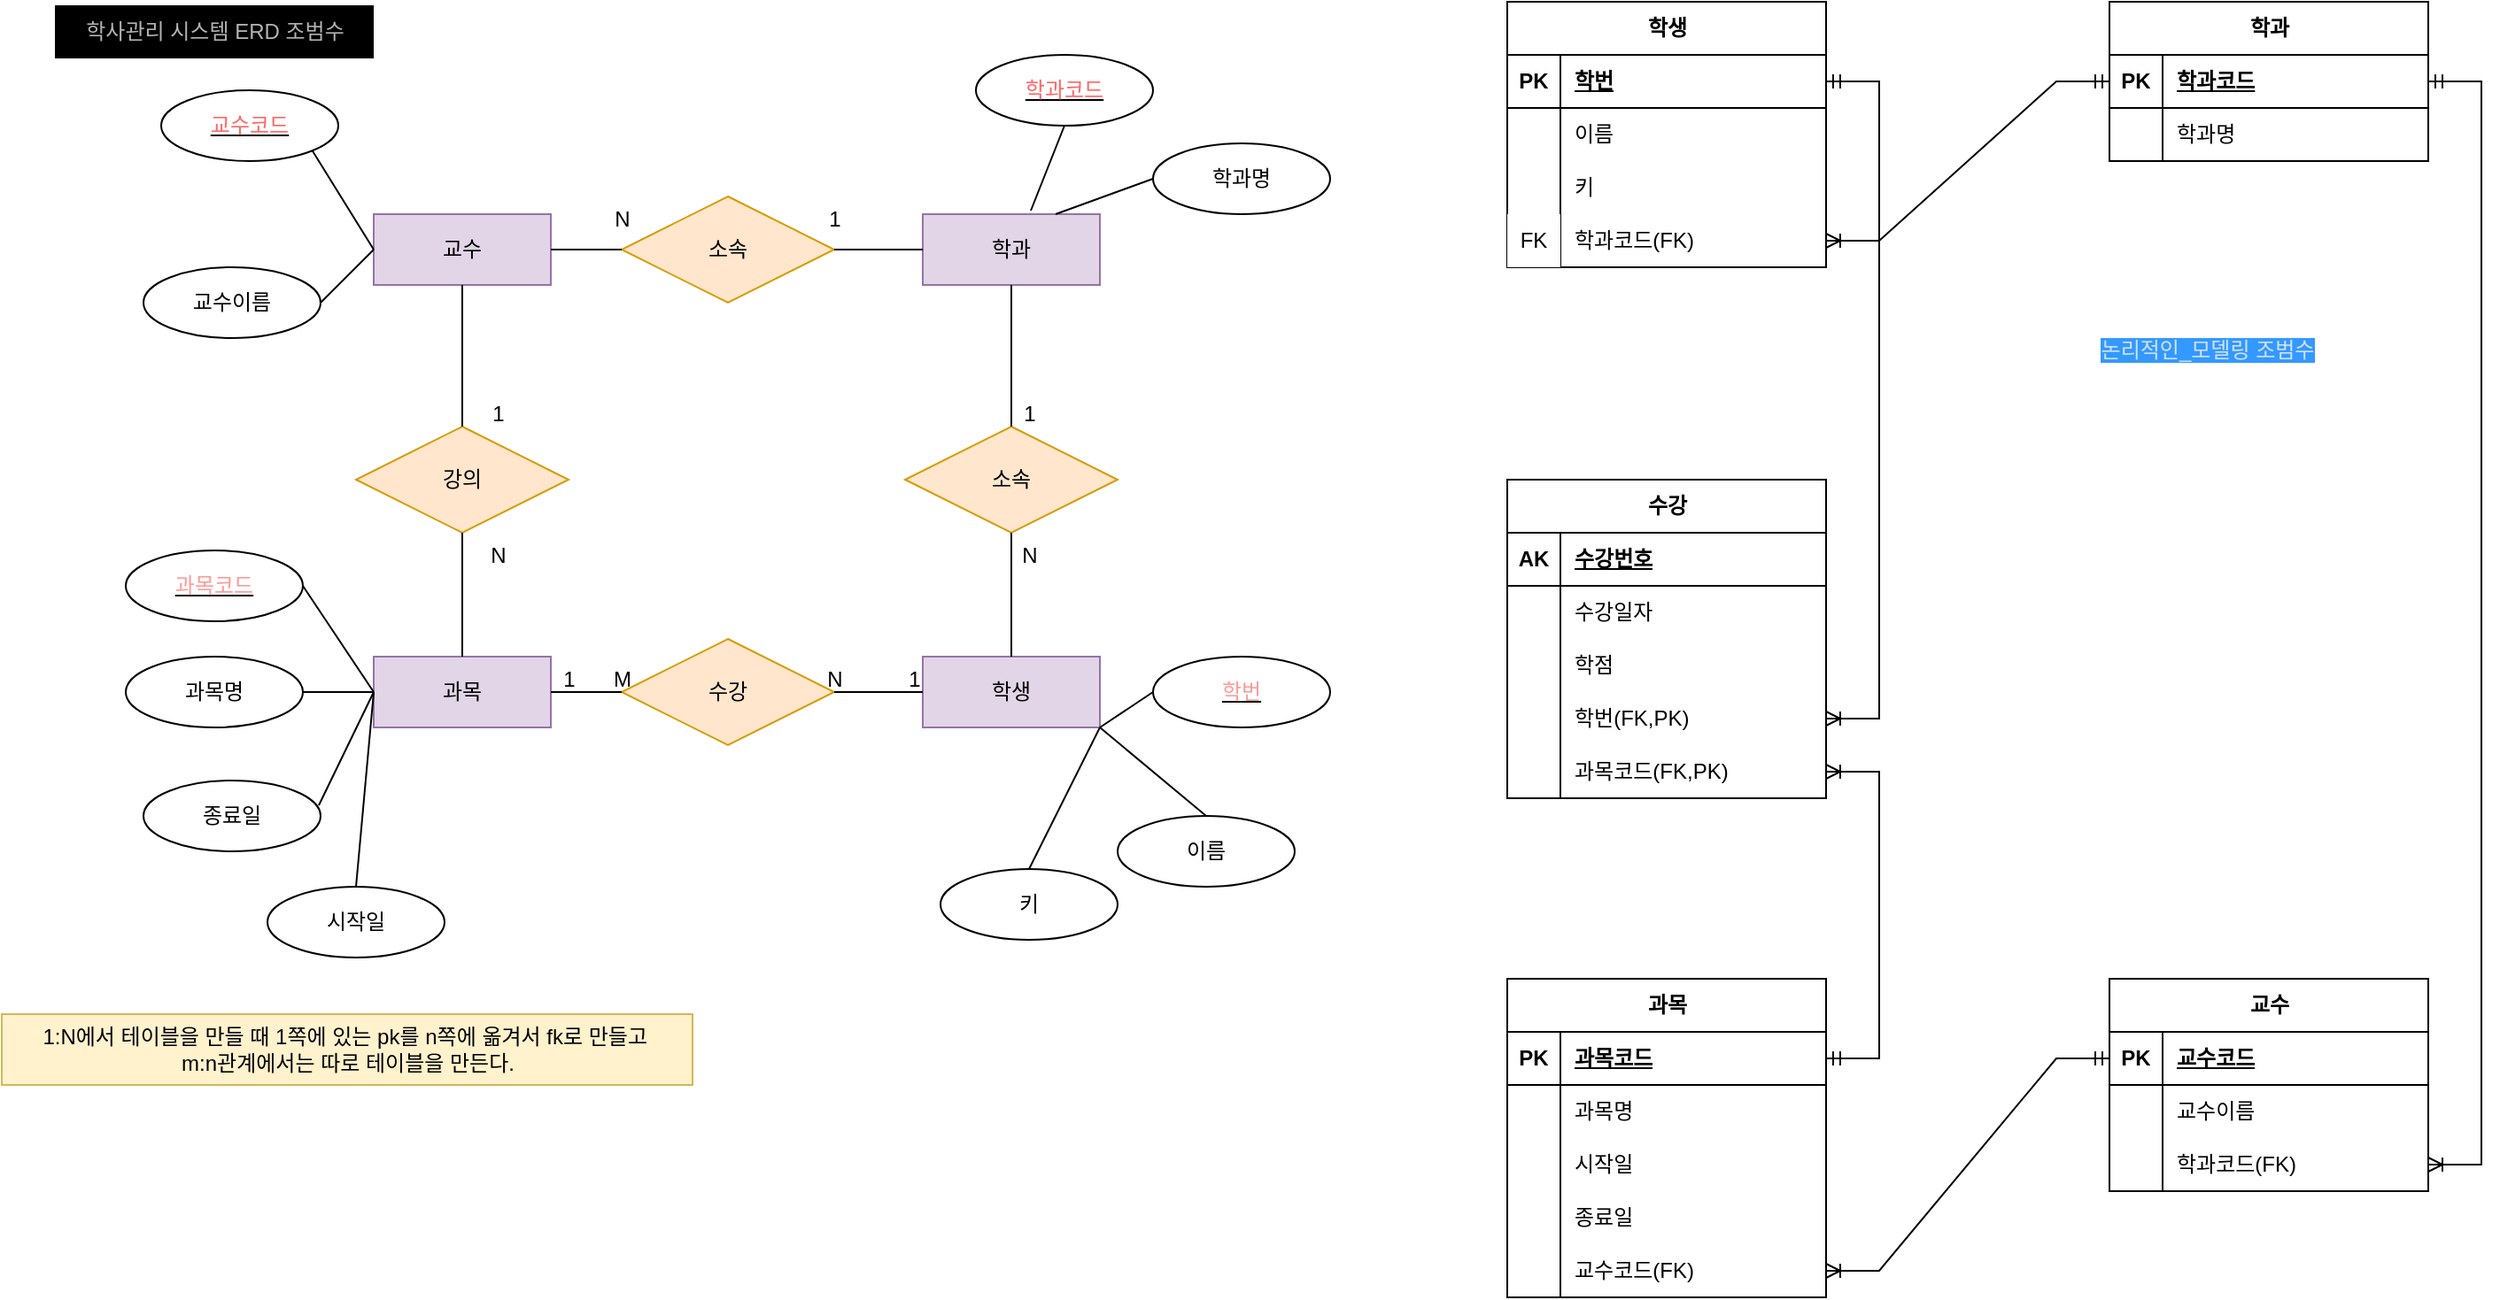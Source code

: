 <mxfile version="22.1.16" type="github">
  <diagram name="페이지-1" id="p60vnHliZ_0OyTxgEHFv">
    <mxGraphModel dx="1434" dy="780" grid="1" gridSize="10" guides="1" tooltips="1" connect="1" arrows="1" fold="1" page="1" pageScale="1" pageWidth="1390" pageHeight="980" math="0" shadow="0">
      <root>
        <mxCell id="0" />
        <mxCell id="1" parent="0" />
        <mxCell id="Y6X3k-jRTfSvu9yV3Jp_-1" value="학생" style="whiteSpace=wrap;html=1;align=center;fillColor=#e1d5e7;strokeColor=#9673a6;" parent="1" vertex="1">
          <mxGeometry x="520" y="448" width="100" height="40" as="geometry" />
        </mxCell>
        <mxCell id="Y6X3k-jRTfSvu9yV3Jp_-2" value="과목" style="whiteSpace=wrap;html=1;align=center;fillColor=#e1d5e7;strokeColor=#9673a6;" parent="1" vertex="1">
          <mxGeometry x="210" y="448" width="100" height="40" as="geometry" />
        </mxCell>
        <mxCell id="Y6X3k-jRTfSvu9yV3Jp_-3" value="교수" style="whiteSpace=wrap;html=1;align=center;fillColor=#e1d5e7;strokeColor=#9673a6;" parent="1" vertex="1">
          <mxGeometry x="210" y="198" width="100" height="40" as="geometry" />
        </mxCell>
        <mxCell id="Y6X3k-jRTfSvu9yV3Jp_-4" value="학과" style="whiteSpace=wrap;html=1;align=center;fillColor=#e1d5e7;strokeColor=#9673a6;" parent="1" vertex="1">
          <mxGeometry x="520" y="198" width="100" height="40" as="geometry" />
        </mxCell>
        <mxCell id="Y6X3k-jRTfSvu9yV3Jp_-5" value="수강" style="shape=rhombus;perimeter=rhombusPerimeter;whiteSpace=wrap;html=1;align=center;fillColor=#ffe6cc;strokeColor=#d79b00;" parent="1" vertex="1">
          <mxGeometry x="350" y="438" width="120" height="60" as="geometry" />
        </mxCell>
        <mxCell id="Y6X3k-jRTfSvu9yV3Jp_-6" value="소속" style="shape=rhombus;perimeter=rhombusPerimeter;whiteSpace=wrap;html=1;align=center;fillColor=#ffe6cc;strokeColor=#d79b00;" parent="1" vertex="1">
          <mxGeometry x="510" y="318" width="120" height="60" as="geometry" />
        </mxCell>
        <mxCell id="Y6X3k-jRTfSvu9yV3Jp_-7" value="강의" style="shape=rhombus;perimeter=rhombusPerimeter;whiteSpace=wrap;html=1;align=center;fillColor=#ffe6cc;strokeColor=#d79b00;" parent="1" vertex="1">
          <mxGeometry x="200" y="318" width="120" height="60" as="geometry" />
        </mxCell>
        <mxCell id="Y6X3k-jRTfSvu9yV3Jp_-8" value="소속" style="shape=rhombus;perimeter=rhombusPerimeter;whiteSpace=wrap;html=1;align=center;fillColor=#ffe6cc;strokeColor=#d79b00;" parent="1" vertex="1">
          <mxGeometry x="350" y="188" width="120" height="60" as="geometry" />
        </mxCell>
        <mxCell id="Y6X3k-jRTfSvu9yV3Jp_-9" value="시작일" style="ellipse;whiteSpace=wrap;html=1;align=center;" parent="1" vertex="1">
          <mxGeometry x="150" y="578" width="100" height="40" as="geometry" />
        </mxCell>
        <mxCell id="Y6X3k-jRTfSvu9yV3Jp_-10" value="종료일" style="ellipse;whiteSpace=wrap;html=1;align=center;" parent="1" vertex="1">
          <mxGeometry x="80" y="518" width="100" height="40" as="geometry" />
        </mxCell>
        <mxCell id="Y6X3k-jRTfSvu9yV3Jp_-11" value="학과명" style="ellipse;whiteSpace=wrap;html=1;align=center;" parent="1" vertex="1">
          <mxGeometry x="650" y="158" width="100" height="40" as="geometry" />
        </mxCell>
        <mxCell id="Y6X3k-jRTfSvu9yV3Jp_-12" value="이름" style="ellipse;whiteSpace=wrap;html=1;align=center;" parent="1" vertex="1">
          <mxGeometry x="630" y="538" width="100" height="40" as="geometry" />
        </mxCell>
        <mxCell id="Y6X3k-jRTfSvu9yV3Jp_-13" value="키" style="ellipse;whiteSpace=wrap;html=1;align=center;" parent="1" vertex="1">
          <mxGeometry x="530" y="568" width="100" height="40" as="geometry" />
        </mxCell>
        <mxCell id="Y6X3k-jRTfSvu9yV3Jp_-14" value="과목명" style="ellipse;whiteSpace=wrap;html=1;align=center;" parent="1" vertex="1">
          <mxGeometry x="70" y="448" width="100" height="40" as="geometry" />
        </mxCell>
        <mxCell id="Y6X3k-jRTfSvu9yV3Jp_-15" value="교수이름" style="ellipse;whiteSpace=wrap;html=1;align=center;" parent="1" vertex="1">
          <mxGeometry x="80" y="228" width="100" height="40" as="geometry" />
        </mxCell>
        <mxCell id="Y6X3k-jRTfSvu9yV3Jp_-17" value="&lt;font color=&quot;#ff9999&quot;&gt;과목코드&lt;/font&gt;" style="ellipse;whiteSpace=wrap;html=1;align=center;fontStyle=4;" parent="1" vertex="1">
          <mxGeometry x="70" y="388" width="100" height="40" as="geometry" />
        </mxCell>
        <mxCell id="Y6X3k-jRTfSvu9yV3Jp_-18" value="&lt;font color=&quot;#ff6666&quot;&gt;교수코드&lt;/font&gt;" style="ellipse;whiteSpace=wrap;html=1;align=center;fontStyle=4;" parent="1" vertex="1">
          <mxGeometry x="90" y="128" width="100" height="40" as="geometry" />
        </mxCell>
        <mxCell id="Y6X3k-jRTfSvu9yV3Jp_-19" value="&lt;font color=&quot;#ff9999&quot;&gt;학번&lt;/font&gt;" style="ellipse;whiteSpace=wrap;html=1;align=center;fontStyle=4;" parent="1" vertex="1">
          <mxGeometry x="650" y="448" width="100" height="40" as="geometry" />
        </mxCell>
        <mxCell id="Y6X3k-jRTfSvu9yV3Jp_-20" value="&lt;font color=&quot;#ff6666&quot;&gt;학과코드&lt;/font&gt;" style="ellipse;whiteSpace=wrap;html=1;align=center;fontStyle=4;" parent="1" vertex="1">
          <mxGeometry x="550" y="108" width="100" height="40" as="geometry" />
        </mxCell>
        <mxCell id="Y6X3k-jRTfSvu9yV3Jp_-21" value="" style="endArrow=none;html=1;rounded=0;entryX=0.5;entryY=1;entryDx=0;entryDy=0;exitX=0.5;exitY=0;exitDx=0;exitDy=0;" parent="1" source="Y6X3k-jRTfSvu9yV3Jp_-7" target="Y6X3k-jRTfSvu9yV3Jp_-3" edge="1">
          <mxGeometry width="50" height="50" relative="1" as="geometry">
            <mxPoint x="380" y="428" as="sourcePoint" />
            <mxPoint x="430" y="378" as="targetPoint" />
          </mxGeometry>
        </mxCell>
        <mxCell id="Y6X3k-jRTfSvu9yV3Jp_-22" value="" style="endArrow=none;html=1;rounded=0;entryX=0;entryY=0.5;entryDx=0;entryDy=0;exitX=1;exitY=0.5;exitDx=0;exitDy=0;" parent="1" source="Y6X3k-jRTfSvu9yV3Jp_-3" target="Y6X3k-jRTfSvu9yV3Jp_-8" edge="1">
          <mxGeometry width="50" height="50" relative="1" as="geometry">
            <mxPoint x="270" y="328" as="sourcePoint" />
            <mxPoint x="270" y="248" as="targetPoint" />
          </mxGeometry>
        </mxCell>
        <mxCell id="Y6X3k-jRTfSvu9yV3Jp_-23" value="" style="endArrow=none;html=1;rounded=0;entryX=0;entryY=0.5;entryDx=0;entryDy=0;" parent="1" source="Y6X3k-jRTfSvu9yV3Jp_-8" target="Y6X3k-jRTfSvu9yV3Jp_-4" edge="1">
          <mxGeometry width="50" height="50" relative="1" as="geometry">
            <mxPoint x="280" y="338" as="sourcePoint" />
            <mxPoint x="280" y="258" as="targetPoint" />
          </mxGeometry>
        </mxCell>
        <mxCell id="Y6X3k-jRTfSvu9yV3Jp_-24" value="" style="endArrow=none;html=1;rounded=0;entryX=0.5;entryY=0;entryDx=0;entryDy=0;exitX=0.5;exitY=1;exitDx=0;exitDy=0;" parent="1" source="Y6X3k-jRTfSvu9yV3Jp_-4" target="Y6X3k-jRTfSvu9yV3Jp_-6" edge="1">
          <mxGeometry width="50" height="50" relative="1" as="geometry">
            <mxPoint x="325.56" y="341.89" as="sourcePoint" />
            <mxPoint x="520.004" y="334.112" as="targetPoint" />
          </mxGeometry>
        </mxCell>
        <mxCell id="Y6X3k-jRTfSvu9yV3Jp_-25" value="" style="endArrow=none;html=1;rounded=0;entryX=0.5;entryY=1;entryDx=0;entryDy=0;exitX=0.5;exitY=0;exitDx=0;exitDy=0;" parent="1" source="Y6X3k-jRTfSvu9yV3Jp_-2" target="Y6X3k-jRTfSvu9yV3Jp_-7" edge="1">
          <mxGeometry width="50" height="50" relative="1" as="geometry">
            <mxPoint x="300" y="358" as="sourcePoint" />
            <mxPoint x="300" y="278" as="targetPoint" />
          </mxGeometry>
        </mxCell>
        <mxCell id="Y6X3k-jRTfSvu9yV3Jp_-26" value="" style="endArrow=none;html=1;rounded=0;entryX=0;entryY=0.5;entryDx=0;entryDy=0;exitX=1;exitY=0.5;exitDx=0;exitDy=0;" parent="1" source="Y6X3k-jRTfSvu9yV3Jp_-2" target="Y6X3k-jRTfSvu9yV3Jp_-5" edge="1">
          <mxGeometry width="50" height="50" relative="1" as="geometry">
            <mxPoint x="310" y="368" as="sourcePoint" />
            <mxPoint x="310" y="288" as="targetPoint" />
          </mxGeometry>
        </mxCell>
        <mxCell id="Y6X3k-jRTfSvu9yV3Jp_-27" value="" style="endArrow=none;html=1;rounded=0;entryX=0;entryY=0.5;entryDx=0;entryDy=0;exitX=1;exitY=0.5;exitDx=0;exitDy=0;" parent="1" source="Y6X3k-jRTfSvu9yV3Jp_-5" target="Y6X3k-jRTfSvu9yV3Jp_-1" edge="1">
          <mxGeometry width="50" height="50" relative="1" as="geometry">
            <mxPoint x="320" y="378" as="sourcePoint" />
            <mxPoint x="320" y="298" as="targetPoint" />
          </mxGeometry>
        </mxCell>
        <mxCell id="Y6X3k-jRTfSvu9yV3Jp_-28" value="" style="endArrow=none;html=1;rounded=0;entryX=0.5;entryY=1;entryDx=0;entryDy=0;exitX=0.5;exitY=0;exitDx=0;exitDy=0;" parent="1" source="Y6X3k-jRTfSvu9yV3Jp_-1" target="Y6X3k-jRTfSvu9yV3Jp_-6" edge="1">
          <mxGeometry width="50" height="50" relative="1" as="geometry">
            <mxPoint x="330" y="388" as="sourcePoint" />
            <mxPoint x="330" y="308" as="targetPoint" />
          </mxGeometry>
        </mxCell>
        <mxCell id="Y6X3k-jRTfSvu9yV3Jp_-29" value="" style="endArrow=none;html=1;rounded=0;entryX=1;entryY=1;entryDx=0;entryDy=0;exitX=0;exitY=0.5;exitDx=0;exitDy=0;" parent="1" source="Y6X3k-jRTfSvu9yV3Jp_-3" target="Y6X3k-jRTfSvu9yV3Jp_-18" edge="1">
          <mxGeometry width="50" height="50" relative="1" as="geometry">
            <mxPoint x="340" y="398" as="sourcePoint" />
            <mxPoint x="340" y="318" as="targetPoint" />
          </mxGeometry>
        </mxCell>
        <mxCell id="Y6X3k-jRTfSvu9yV3Jp_-30" value="" style="endArrow=none;html=1;rounded=0;entryX=0;entryY=0.5;entryDx=0;entryDy=0;exitX=1;exitY=0.5;exitDx=0;exitDy=0;" parent="1" source="Y6X3k-jRTfSvu9yV3Jp_-15" target="Y6X3k-jRTfSvu9yV3Jp_-3" edge="1">
          <mxGeometry width="50" height="50" relative="1" as="geometry">
            <mxPoint x="350" y="408" as="sourcePoint" />
            <mxPoint x="350" y="328" as="targetPoint" />
          </mxGeometry>
        </mxCell>
        <mxCell id="Y6X3k-jRTfSvu9yV3Jp_-31" value="" style="endArrow=none;html=1;rounded=0;entryX=0.5;entryY=1;entryDx=0;entryDy=0;exitX=0.61;exitY=-0.05;exitDx=0;exitDy=0;exitPerimeter=0;" parent="1" source="Y6X3k-jRTfSvu9yV3Jp_-4" target="Y6X3k-jRTfSvu9yV3Jp_-20" edge="1">
          <mxGeometry width="50" height="50" relative="1" as="geometry">
            <mxPoint x="360" y="418" as="sourcePoint" />
            <mxPoint x="360" y="338" as="targetPoint" />
          </mxGeometry>
        </mxCell>
        <mxCell id="Y6X3k-jRTfSvu9yV3Jp_-32" value="" style="endArrow=none;html=1;rounded=0;entryX=0;entryY=0.5;entryDx=0;entryDy=0;exitX=0.75;exitY=0;exitDx=0;exitDy=0;" parent="1" source="Y6X3k-jRTfSvu9yV3Jp_-4" target="Y6X3k-jRTfSvu9yV3Jp_-11" edge="1">
          <mxGeometry width="50" height="50" relative="1" as="geometry">
            <mxPoint x="370" y="428" as="sourcePoint" />
            <mxPoint x="370" y="348" as="targetPoint" />
          </mxGeometry>
        </mxCell>
        <mxCell id="Y6X3k-jRTfSvu9yV3Jp_-33" value="" style="endArrow=none;html=1;rounded=0;entryX=1;entryY=0.5;entryDx=0;entryDy=0;" parent="1" target="Y6X3k-jRTfSvu9yV3Jp_-17" edge="1">
          <mxGeometry width="50" height="50" relative="1" as="geometry">
            <mxPoint x="210" y="468" as="sourcePoint" />
            <mxPoint x="380" y="358" as="targetPoint" />
          </mxGeometry>
        </mxCell>
        <mxCell id="Y6X3k-jRTfSvu9yV3Jp_-34" value="" style="endArrow=none;html=1;rounded=0;entryX=1;entryY=0.5;entryDx=0;entryDy=0;" parent="1" target="Y6X3k-jRTfSvu9yV3Jp_-14" edge="1">
          <mxGeometry width="50" height="50" relative="1" as="geometry">
            <mxPoint x="210" y="468" as="sourcePoint" />
            <mxPoint x="390" y="368" as="targetPoint" />
          </mxGeometry>
        </mxCell>
        <mxCell id="Y6X3k-jRTfSvu9yV3Jp_-35" value="" style="endArrow=none;html=1;rounded=0;entryX=0.99;entryY=0.35;entryDx=0;entryDy=0;exitX=0;exitY=0.5;exitDx=0;exitDy=0;entryPerimeter=0;" parent="1" source="Y6X3k-jRTfSvu9yV3Jp_-2" target="Y6X3k-jRTfSvu9yV3Jp_-10" edge="1">
          <mxGeometry width="50" height="50" relative="1" as="geometry">
            <mxPoint x="400" y="458" as="sourcePoint" />
            <mxPoint x="400" y="378" as="targetPoint" />
          </mxGeometry>
        </mxCell>
        <mxCell id="Y6X3k-jRTfSvu9yV3Jp_-36" value="" style="endArrow=none;html=1;rounded=0;entryX=0.5;entryY=0;entryDx=0;entryDy=0;" parent="1" target="Y6X3k-jRTfSvu9yV3Jp_-9" edge="1">
          <mxGeometry width="50" height="50" relative="1" as="geometry">
            <mxPoint x="210" y="468" as="sourcePoint" />
            <mxPoint x="410" y="388" as="targetPoint" />
          </mxGeometry>
        </mxCell>
        <mxCell id="Y6X3k-jRTfSvu9yV3Jp_-37" value="" style="endArrow=none;html=1;rounded=0;entryX=1;entryY=1;entryDx=0;entryDy=0;exitX=0.5;exitY=0;exitDx=0;exitDy=0;" parent="1" source="Y6X3k-jRTfSvu9yV3Jp_-12" target="Y6X3k-jRTfSvu9yV3Jp_-1" edge="1">
          <mxGeometry width="50" height="50" relative="1" as="geometry">
            <mxPoint x="420" y="478" as="sourcePoint" />
            <mxPoint x="420" y="398" as="targetPoint" />
          </mxGeometry>
        </mxCell>
        <mxCell id="Y6X3k-jRTfSvu9yV3Jp_-38" value="" style="endArrow=none;html=1;rounded=0;entryX=1;entryY=1;entryDx=0;entryDy=0;exitX=0.5;exitY=0;exitDx=0;exitDy=0;" parent="1" source="Y6X3k-jRTfSvu9yV3Jp_-13" target="Y6X3k-jRTfSvu9yV3Jp_-1" edge="1">
          <mxGeometry width="50" height="50" relative="1" as="geometry">
            <mxPoint x="430" y="488" as="sourcePoint" />
            <mxPoint x="430" y="408" as="targetPoint" />
          </mxGeometry>
        </mxCell>
        <mxCell id="Y6X3k-jRTfSvu9yV3Jp_-39" value="" style="endArrow=none;html=1;rounded=0;entryX=0;entryY=0.5;entryDx=0;entryDy=0;exitX=1;exitY=1;exitDx=0;exitDy=0;" parent="1" source="Y6X3k-jRTfSvu9yV3Jp_-1" target="Y6X3k-jRTfSvu9yV3Jp_-19" edge="1">
          <mxGeometry width="50" height="50" relative="1" as="geometry">
            <mxPoint x="440" y="498" as="sourcePoint" />
            <mxPoint x="440" y="418" as="targetPoint" />
          </mxGeometry>
        </mxCell>
        <mxCell id="Y6X3k-jRTfSvu9yV3Jp_-40" value="1" style="text;html=1;align=center;verticalAlign=middle;resizable=0;points=[];autosize=1;strokeColor=none;fillColor=none;" parent="1" vertex="1">
          <mxGeometry x="265" y="296" width="30" height="30" as="geometry" />
        </mxCell>
        <mxCell id="Y6X3k-jRTfSvu9yV3Jp_-41" value="N" style="text;html=1;align=center;verticalAlign=middle;resizable=0;points=[];autosize=1;strokeColor=none;fillColor=none;" parent="1" vertex="1">
          <mxGeometry x="265" y="376" width="30" height="30" as="geometry" />
        </mxCell>
        <mxCell id="Y6X3k-jRTfSvu9yV3Jp_-42" value="1" style="text;html=1;align=center;verticalAlign=middle;resizable=0;points=[];autosize=1;strokeColor=none;fillColor=none;" parent="1" vertex="1">
          <mxGeometry x="305" y="446" width="30" height="30" as="geometry" />
        </mxCell>
        <mxCell id="Y6X3k-jRTfSvu9yV3Jp_-43" value="M" style="text;html=1;align=center;verticalAlign=middle;resizable=0;points=[];autosize=1;strokeColor=none;fillColor=none;" parent="1" vertex="1">
          <mxGeometry x="335" y="446" width="30" height="30" as="geometry" />
        </mxCell>
        <mxCell id="Y6X3k-jRTfSvu9yV3Jp_-44" value="N" style="text;html=1;align=center;verticalAlign=middle;resizable=0;points=[];autosize=1;strokeColor=none;fillColor=none;" parent="1" vertex="1">
          <mxGeometry x="455" y="446" width="30" height="30" as="geometry" />
        </mxCell>
        <mxCell id="Y6X3k-jRTfSvu9yV3Jp_-45" value="1" style="text;html=1;align=center;verticalAlign=middle;resizable=0;points=[];autosize=1;strokeColor=none;fillColor=none;" parent="1" vertex="1">
          <mxGeometry x="500" y="446" width="30" height="30" as="geometry" />
        </mxCell>
        <mxCell id="Y6X3k-jRTfSvu9yV3Jp_-46" value="N" style="text;html=1;align=center;verticalAlign=middle;resizable=0;points=[];autosize=1;strokeColor=none;fillColor=none;" parent="1" vertex="1">
          <mxGeometry x="565" y="376" width="30" height="30" as="geometry" />
        </mxCell>
        <mxCell id="Y6X3k-jRTfSvu9yV3Jp_-47" value="1" style="text;html=1;align=center;verticalAlign=middle;resizable=0;points=[];autosize=1;strokeColor=none;fillColor=none;" parent="1" vertex="1">
          <mxGeometry x="565" y="296" width="30" height="30" as="geometry" />
        </mxCell>
        <mxCell id="Y6X3k-jRTfSvu9yV3Jp_-48" value="1" style="text;html=1;align=center;verticalAlign=middle;resizable=0;points=[];autosize=1;strokeColor=none;fillColor=none;" parent="1" vertex="1">
          <mxGeometry x="455" y="186" width="30" height="30" as="geometry" />
        </mxCell>
        <mxCell id="Y6X3k-jRTfSvu9yV3Jp_-49" value="N" style="text;html=1;align=center;verticalAlign=middle;resizable=0;points=[];autosize=1;strokeColor=none;fillColor=none;" parent="1" vertex="1">
          <mxGeometry x="335" y="186" width="30" height="30" as="geometry" />
        </mxCell>
        <mxCell id="Y6X3k-jRTfSvu9yV3Jp_-52" value="&lt;font color=&quot;#b3b3b3&quot;&gt;학사관리 시스템 ERD 조범수&lt;/font&gt;" style="text;html=1;align=center;verticalAlign=middle;resizable=0;points=[];autosize=1;strokeColor=none;fillColor=#000000;" parent="1" vertex="1">
          <mxGeometry x="30" y="80" width="180" height="30" as="geometry" />
        </mxCell>
        <mxCell id="R8HZRN1E-MDJ8Y5_aOR1-1" value="1:N에서 테이블을 만들 때 1쪽에 있는 pk를 n쪽에 옮겨서 fk로 만들고&amp;nbsp;&lt;br&gt;m:n관계에서는 따로 테이블을 만든다." style="text;html=1;align=center;verticalAlign=middle;resizable=0;points=[];autosize=1;strokeColor=#d6b656;fillColor=#fff2cc;" vertex="1" parent="1">
          <mxGeometry y="650" width="390" height="40" as="geometry" />
        </mxCell>
        <mxCell id="R8HZRN1E-MDJ8Y5_aOR1-2" value="학생" style="shape=table;startSize=30;container=1;collapsible=1;childLayout=tableLayout;fixedRows=1;rowLines=0;fontStyle=1;align=center;resizeLast=1;html=1;" vertex="1" parent="1">
          <mxGeometry x="850" y="78" width="180" height="150" as="geometry" />
        </mxCell>
        <mxCell id="R8HZRN1E-MDJ8Y5_aOR1-3" value="" style="shape=tableRow;horizontal=0;startSize=0;swimlaneHead=0;swimlaneBody=0;fillColor=none;collapsible=0;dropTarget=0;points=[[0,0.5],[1,0.5]];portConstraint=eastwest;top=0;left=0;right=0;bottom=1;" vertex="1" parent="R8HZRN1E-MDJ8Y5_aOR1-2">
          <mxGeometry y="30" width="180" height="30" as="geometry" />
        </mxCell>
        <mxCell id="R8HZRN1E-MDJ8Y5_aOR1-4" value="PK" style="shape=partialRectangle;connectable=0;fillColor=none;top=0;left=0;bottom=0;right=0;fontStyle=1;overflow=hidden;whiteSpace=wrap;html=1;" vertex="1" parent="R8HZRN1E-MDJ8Y5_aOR1-3">
          <mxGeometry width="30" height="30" as="geometry">
            <mxRectangle width="30" height="30" as="alternateBounds" />
          </mxGeometry>
        </mxCell>
        <mxCell id="R8HZRN1E-MDJ8Y5_aOR1-5" value="학번" style="shape=partialRectangle;connectable=0;fillColor=none;top=0;left=0;bottom=0;right=0;align=left;spacingLeft=6;fontStyle=5;overflow=hidden;whiteSpace=wrap;html=1;" vertex="1" parent="R8HZRN1E-MDJ8Y5_aOR1-3">
          <mxGeometry x="30" width="150" height="30" as="geometry">
            <mxRectangle width="150" height="30" as="alternateBounds" />
          </mxGeometry>
        </mxCell>
        <mxCell id="R8HZRN1E-MDJ8Y5_aOR1-6" value="" style="shape=tableRow;horizontal=0;startSize=0;swimlaneHead=0;swimlaneBody=0;fillColor=none;collapsible=0;dropTarget=0;points=[[0,0.5],[1,0.5]];portConstraint=eastwest;top=0;left=0;right=0;bottom=0;" vertex="1" parent="R8HZRN1E-MDJ8Y5_aOR1-2">
          <mxGeometry y="60" width="180" height="30" as="geometry" />
        </mxCell>
        <mxCell id="R8HZRN1E-MDJ8Y5_aOR1-7" value="" style="shape=partialRectangle;connectable=0;fillColor=none;top=0;left=0;bottom=0;right=0;editable=1;overflow=hidden;whiteSpace=wrap;html=1;" vertex="1" parent="R8HZRN1E-MDJ8Y5_aOR1-6">
          <mxGeometry width="30" height="30" as="geometry">
            <mxRectangle width="30" height="30" as="alternateBounds" />
          </mxGeometry>
        </mxCell>
        <mxCell id="R8HZRN1E-MDJ8Y5_aOR1-8" value="이름" style="shape=partialRectangle;connectable=0;fillColor=none;top=0;left=0;bottom=0;right=0;align=left;spacingLeft=6;overflow=hidden;whiteSpace=wrap;html=1;" vertex="1" parent="R8HZRN1E-MDJ8Y5_aOR1-6">
          <mxGeometry x="30" width="150" height="30" as="geometry">
            <mxRectangle width="150" height="30" as="alternateBounds" />
          </mxGeometry>
        </mxCell>
        <mxCell id="R8HZRN1E-MDJ8Y5_aOR1-9" value="" style="shape=tableRow;horizontal=0;startSize=0;swimlaneHead=0;swimlaneBody=0;fillColor=none;collapsible=0;dropTarget=0;points=[[0,0.5],[1,0.5]];portConstraint=eastwest;top=0;left=0;right=0;bottom=0;" vertex="1" parent="R8HZRN1E-MDJ8Y5_aOR1-2">
          <mxGeometry y="90" width="180" height="30" as="geometry" />
        </mxCell>
        <mxCell id="R8HZRN1E-MDJ8Y5_aOR1-10" value="" style="shape=partialRectangle;connectable=0;fillColor=none;top=0;left=0;bottom=0;right=0;editable=1;overflow=hidden;whiteSpace=wrap;html=1;" vertex="1" parent="R8HZRN1E-MDJ8Y5_aOR1-9">
          <mxGeometry width="30" height="30" as="geometry">
            <mxRectangle width="30" height="30" as="alternateBounds" />
          </mxGeometry>
        </mxCell>
        <mxCell id="R8HZRN1E-MDJ8Y5_aOR1-11" value="키" style="shape=partialRectangle;connectable=0;fillColor=none;top=0;left=0;bottom=0;right=0;align=left;spacingLeft=6;overflow=hidden;whiteSpace=wrap;html=1;" vertex="1" parent="R8HZRN1E-MDJ8Y5_aOR1-9">
          <mxGeometry x="30" width="150" height="30" as="geometry">
            <mxRectangle width="150" height="30" as="alternateBounds" />
          </mxGeometry>
        </mxCell>
        <mxCell id="R8HZRN1E-MDJ8Y5_aOR1-12" value="" style="shape=tableRow;horizontal=0;startSize=0;swimlaneHead=0;swimlaneBody=0;fillColor=none;collapsible=0;dropTarget=0;points=[[0,0.5],[1,0.5]];portConstraint=eastwest;top=0;left=0;right=0;bottom=0;" vertex="1" parent="R8HZRN1E-MDJ8Y5_aOR1-2">
          <mxGeometry y="120" width="180" height="30" as="geometry" />
        </mxCell>
        <mxCell id="R8HZRN1E-MDJ8Y5_aOR1-13" value="FK" style="shape=partialRectangle;connectable=0;fillColor=default;top=0;left=0;bottom=0;right=0;editable=1;overflow=hidden;whiteSpace=wrap;html=1;shadow=0;strokeWidth=1;" vertex="1" parent="R8HZRN1E-MDJ8Y5_aOR1-12">
          <mxGeometry width="30" height="30" as="geometry">
            <mxRectangle width="30" height="30" as="alternateBounds" />
          </mxGeometry>
        </mxCell>
        <mxCell id="R8HZRN1E-MDJ8Y5_aOR1-14" value="학과코드(FK)" style="shape=partialRectangle;connectable=0;fillColor=none;top=0;left=0;bottom=0;right=0;align=left;spacingLeft=6;overflow=hidden;whiteSpace=wrap;html=1;" vertex="1" parent="R8HZRN1E-MDJ8Y5_aOR1-12">
          <mxGeometry x="30" width="150" height="30" as="geometry">
            <mxRectangle width="150" height="30" as="alternateBounds" />
          </mxGeometry>
        </mxCell>
        <mxCell id="R8HZRN1E-MDJ8Y5_aOR1-15" value="과목" style="shape=table;startSize=30;container=1;collapsible=1;childLayout=tableLayout;fixedRows=1;rowLines=0;fontStyle=1;align=center;resizeLast=1;html=1;" vertex="1" parent="1">
          <mxGeometry x="850" y="630" width="180" height="180" as="geometry" />
        </mxCell>
        <mxCell id="R8HZRN1E-MDJ8Y5_aOR1-16" value="" style="shape=tableRow;horizontal=0;startSize=0;swimlaneHead=0;swimlaneBody=0;fillColor=none;collapsible=0;dropTarget=0;points=[[0,0.5],[1,0.5]];portConstraint=eastwest;top=0;left=0;right=0;bottom=1;" vertex="1" parent="R8HZRN1E-MDJ8Y5_aOR1-15">
          <mxGeometry y="30" width="180" height="30" as="geometry" />
        </mxCell>
        <mxCell id="R8HZRN1E-MDJ8Y5_aOR1-17" value="PK" style="shape=partialRectangle;connectable=0;fillColor=none;top=0;left=0;bottom=0;right=0;fontStyle=1;overflow=hidden;whiteSpace=wrap;html=1;" vertex="1" parent="R8HZRN1E-MDJ8Y5_aOR1-16">
          <mxGeometry width="30" height="30" as="geometry">
            <mxRectangle width="30" height="30" as="alternateBounds" />
          </mxGeometry>
        </mxCell>
        <mxCell id="R8HZRN1E-MDJ8Y5_aOR1-18" value="과목코드" style="shape=partialRectangle;connectable=0;fillColor=none;top=0;left=0;bottom=0;right=0;align=left;spacingLeft=6;fontStyle=5;overflow=hidden;whiteSpace=wrap;html=1;" vertex="1" parent="R8HZRN1E-MDJ8Y5_aOR1-16">
          <mxGeometry x="30" width="150" height="30" as="geometry">
            <mxRectangle width="150" height="30" as="alternateBounds" />
          </mxGeometry>
        </mxCell>
        <mxCell id="R8HZRN1E-MDJ8Y5_aOR1-19" value="" style="shape=tableRow;horizontal=0;startSize=0;swimlaneHead=0;swimlaneBody=0;fillColor=none;collapsible=0;dropTarget=0;points=[[0,0.5],[1,0.5]];portConstraint=eastwest;top=0;left=0;right=0;bottom=0;" vertex="1" parent="R8HZRN1E-MDJ8Y5_aOR1-15">
          <mxGeometry y="60" width="180" height="30" as="geometry" />
        </mxCell>
        <mxCell id="R8HZRN1E-MDJ8Y5_aOR1-20" value="" style="shape=partialRectangle;connectable=0;fillColor=none;top=0;left=0;bottom=0;right=0;editable=1;overflow=hidden;whiteSpace=wrap;html=1;" vertex="1" parent="R8HZRN1E-MDJ8Y5_aOR1-19">
          <mxGeometry width="30" height="30" as="geometry">
            <mxRectangle width="30" height="30" as="alternateBounds" />
          </mxGeometry>
        </mxCell>
        <mxCell id="R8HZRN1E-MDJ8Y5_aOR1-21" value="과목명" style="shape=partialRectangle;connectable=0;fillColor=none;top=0;left=0;bottom=0;right=0;align=left;spacingLeft=6;overflow=hidden;whiteSpace=wrap;html=1;" vertex="1" parent="R8HZRN1E-MDJ8Y5_aOR1-19">
          <mxGeometry x="30" width="150" height="30" as="geometry">
            <mxRectangle width="150" height="30" as="alternateBounds" />
          </mxGeometry>
        </mxCell>
        <mxCell id="R8HZRN1E-MDJ8Y5_aOR1-22" value="" style="shape=tableRow;horizontal=0;startSize=0;swimlaneHead=0;swimlaneBody=0;fillColor=none;collapsible=0;dropTarget=0;points=[[0,0.5],[1,0.5]];portConstraint=eastwest;top=0;left=0;right=0;bottom=0;" vertex="1" parent="R8HZRN1E-MDJ8Y5_aOR1-15">
          <mxGeometry y="90" width="180" height="30" as="geometry" />
        </mxCell>
        <mxCell id="R8HZRN1E-MDJ8Y5_aOR1-23" value="" style="shape=partialRectangle;connectable=0;fillColor=none;top=0;left=0;bottom=0;right=0;editable=1;overflow=hidden;whiteSpace=wrap;html=1;" vertex="1" parent="R8HZRN1E-MDJ8Y5_aOR1-22">
          <mxGeometry width="30" height="30" as="geometry">
            <mxRectangle width="30" height="30" as="alternateBounds" />
          </mxGeometry>
        </mxCell>
        <mxCell id="R8HZRN1E-MDJ8Y5_aOR1-24" value="시작일" style="shape=partialRectangle;connectable=0;fillColor=none;top=0;left=0;bottom=0;right=0;align=left;spacingLeft=6;overflow=hidden;whiteSpace=wrap;html=1;" vertex="1" parent="R8HZRN1E-MDJ8Y5_aOR1-22">
          <mxGeometry x="30" width="150" height="30" as="geometry">
            <mxRectangle width="150" height="30" as="alternateBounds" />
          </mxGeometry>
        </mxCell>
        <mxCell id="R8HZRN1E-MDJ8Y5_aOR1-25" value="" style="shape=tableRow;horizontal=0;startSize=0;swimlaneHead=0;swimlaneBody=0;fillColor=none;collapsible=0;dropTarget=0;points=[[0,0.5],[1,0.5]];portConstraint=eastwest;top=0;left=0;right=0;bottom=0;" vertex="1" parent="R8HZRN1E-MDJ8Y5_aOR1-15">
          <mxGeometry y="120" width="180" height="30" as="geometry" />
        </mxCell>
        <mxCell id="R8HZRN1E-MDJ8Y5_aOR1-26" value="" style="shape=partialRectangle;connectable=0;fillColor=none;top=0;left=0;bottom=0;right=0;editable=1;overflow=hidden;whiteSpace=wrap;html=1;" vertex="1" parent="R8HZRN1E-MDJ8Y5_aOR1-25">
          <mxGeometry width="30" height="30" as="geometry">
            <mxRectangle width="30" height="30" as="alternateBounds" />
          </mxGeometry>
        </mxCell>
        <mxCell id="R8HZRN1E-MDJ8Y5_aOR1-27" value="종료일" style="shape=partialRectangle;connectable=0;fillColor=none;top=0;left=0;bottom=0;right=0;align=left;spacingLeft=6;overflow=hidden;whiteSpace=wrap;html=1;" vertex="1" parent="R8HZRN1E-MDJ8Y5_aOR1-25">
          <mxGeometry x="30" width="150" height="30" as="geometry">
            <mxRectangle width="150" height="30" as="alternateBounds" />
          </mxGeometry>
        </mxCell>
        <mxCell id="R8HZRN1E-MDJ8Y5_aOR1-85" value="" style="shape=tableRow;horizontal=0;startSize=0;swimlaneHead=0;swimlaneBody=0;fillColor=none;collapsible=0;dropTarget=0;points=[[0,0.5],[1,0.5]];portConstraint=eastwest;top=0;left=0;right=0;bottom=0;" vertex="1" parent="R8HZRN1E-MDJ8Y5_aOR1-15">
          <mxGeometry y="150" width="180" height="30" as="geometry" />
        </mxCell>
        <mxCell id="R8HZRN1E-MDJ8Y5_aOR1-86" value="" style="shape=partialRectangle;connectable=0;fillColor=none;top=0;left=0;bottom=0;right=0;editable=1;overflow=hidden;whiteSpace=wrap;html=1;" vertex="1" parent="R8HZRN1E-MDJ8Y5_aOR1-85">
          <mxGeometry width="30" height="30" as="geometry">
            <mxRectangle width="30" height="30" as="alternateBounds" />
          </mxGeometry>
        </mxCell>
        <mxCell id="R8HZRN1E-MDJ8Y5_aOR1-87" value="교수코드(FK)" style="shape=partialRectangle;connectable=0;fillColor=none;top=0;left=0;bottom=0;right=0;align=left;spacingLeft=6;overflow=hidden;whiteSpace=wrap;html=1;" vertex="1" parent="R8HZRN1E-MDJ8Y5_aOR1-85">
          <mxGeometry x="30" width="150" height="30" as="geometry">
            <mxRectangle width="150" height="30" as="alternateBounds" />
          </mxGeometry>
        </mxCell>
        <mxCell id="R8HZRN1E-MDJ8Y5_aOR1-28" value="수강" style="shape=table;startSize=30;container=1;collapsible=1;childLayout=tableLayout;fixedRows=1;rowLines=0;fontStyle=1;align=center;resizeLast=1;html=1;" vertex="1" parent="1">
          <mxGeometry x="850" y="348" width="180" height="180" as="geometry" />
        </mxCell>
        <mxCell id="R8HZRN1E-MDJ8Y5_aOR1-29" value="" style="shape=tableRow;horizontal=0;startSize=0;swimlaneHead=0;swimlaneBody=0;fillColor=none;collapsible=0;dropTarget=0;points=[[0,0.5],[1,0.5]];portConstraint=eastwest;top=0;left=0;right=0;bottom=1;" vertex="1" parent="R8HZRN1E-MDJ8Y5_aOR1-28">
          <mxGeometry y="30" width="180" height="30" as="geometry" />
        </mxCell>
        <mxCell id="R8HZRN1E-MDJ8Y5_aOR1-30" value="AK" style="shape=partialRectangle;connectable=0;fillColor=none;top=0;left=0;bottom=0;right=0;fontStyle=1;overflow=hidden;whiteSpace=wrap;html=1;" vertex="1" parent="R8HZRN1E-MDJ8Y5_aOR1-29">
          <mxGeometry width="30" height="30" as="geometry">
            <mxRectangle width="30" height="30" as="alternateBounds" />
          </mxGeometry>
        </mxCell>
        <mxCell id="R8HZRN1E-MDJ8Y5_aOR1-31" value="수강번호" style="shape=partialRectangle;connectable=0;fillColor=none;top=0;left=0;bottom=0;right=0;align=left;spacingLeft=6;fontStyle=5;overflow=hidden;whiteSpace=wrap;html=1;" vertex="1" parent="R8HZRN1E-MDJ8Y5_aOR1-29">
          <mxGeometry x="30" width="150" height="30" as="geometry">
            <mxRectangle width="150" height="30" as="alternateBounds" />
          </mxGeometry>
        </mxCell>
        <mxCell id="R8HZRN1E-MDJ8Y5_aOR1-32" value="" style="shape=tableRow;horizontal=0;startSize=0;swimlaneHead=0;swimlaneBody=0;fillColor=none;collapsible=0;dropTarget=0;points=[[0,0.5],[1,0.5]];portConstraint=eastwest;top=0;left=0;right=0;bottom=0;" vertex="1" parent="R8HZRN1E-MDJ8Y5_aOR1-28">
          <mxGeometry y="60" width="180" height="30" as="geometry" />
        </mxCell>
        <mxCell id="R8HZRN1E-MDJ8Y5_aOR1-33" value="" style="shape=partialRectangle;connectable=0;fillColor=none;top=0;left=0;bottom=0;right=0;editable=1;overflow=hidden;whiteSpace=wrap;html=1;" vertex="1" parent="R8HZRN1E-MDJ8Y5_aOR1-32">
          <mxGeometry width="30" height="30" as="geometry">
            <mxRectangle width="30" height="30" as="alternateBounds" />
          </mxGeometry>
        </mxCell>
        <mxCell id="R8HZRN1E-MDJ8Y5_aOR1-34" value="수강일자" style="shape=partialRectangle;connectable=0;fillColor=none;top=0;left=0;bottom=0;right=0;align=left;spacingLeft=6;overflow=hidden;whiteSpace=wrap;html=1;" vertex="1" parent="R8HZRN1E-MDJ8Y5_aOR1-32">
          <mxGeometry x="30" width="150" height="30" as="geometry">
            <mxRectangle width="150" height="30" as="alternateBounds" />
          </mxGeometry>
        </mxCell>
        <mxCell id="R8HZRN1E-MDJ8Y5_aOR1-35" value="" style="shape=tableRow;horizontal=0;startSize=0;swimlaneHead=0;swimlaneBody=0;fillColor=none;collapsible=0;dropTarget=0;points=[[0,0.5],[1,0.5]];portConstraint=eastwest;top=0;left=0;right=0;bottom=0;" vertex="1" parent="R8HZRN1E-MDJ8Y5_aOR1-28">
          <mxGeometry y="90" width="180" height="30" as="geometry" />
        </mxCell>
        <mxCell id="R8HZRN1E-MDJ8Y5_aOR1-36" value="" style="shape=partialRectangle;connectable=0;fillColor=none;top=0;left=0;bottom=0;right=0;editable=1;overflow=hidden;whiteSpace=wrap;html=1;" vertex="1" parent="R8HZRN1E-MDJ8Y5_aOR1-35">
          <mxGeometry width="30" height="30" as="geometry">
            <mxRectangle width="30" height="30" as="alternateBounds" />
          </mxGeometry>
        </mxCell>
        <mxCell id="R8HZRN1E-MDJ8Y5_aOR1-37" value="학점" style="shape=partialRectangle;connectable=0;fillColor=none;top=0;left=0;bottom=0;right=0;align=left;spacingLeft=6;overflow=hidden;whiteSpace=wrap;html=1;" vertex="1" parent="R8HZRN1E-MDJ8Y5_aOR1-35">
          <mxGeometry x="30" width="150" height="30" as="geometry">
            <mxRectangle width="150" height="30" as="alternateBounds" />
          </mxGeometry>
        </mxCell>
        <mxCell id="R8HZRN1E-MDJ8Y5_aOR1-38" value="" style="shape=tableRow;horizontal=0;startSize=0;swimlaneHead=0;swimlaneBody=0;fillColor=none;collapsible=0;dropTarget=0;points=[[0,0.5],[1,0.5]];portConstraint=eastwest;top=0;left=0;right=0;bottom=0;" vertex="1" parent="R8HZRN1E-MDJ8Y5_aOR1-28">
          <mxGeometry y="120" width="180" height="30" as="geometry" />
        </mxCell>
        <mxCell id="R8HZRN1E-MDJ8Y5_aOR1-39" value="" style="shape=partialRectangle;connectable=0;fillColor=none;top=0;left=0;bottom=0;right=0;editable=1;overflow=hidden;whiteSpace=wrap;html=1;" vertex="1" parent="R8HZRN1E-MDJ8Y5_aOR1-38">
          <mxGeometry width="30" height="30" as="geometry">
            <mxRectangle width="30" height="30" as="alternateBounds" />
          </mxGeometry>
        </mxCell>
        <mxCell id="R8HZRN1E-MDJ8Y5_aOR1-40" value="학번(FK,PK)" style="shape=partialRectangle;connectable=0;fillColor=none;top=0;left=0;bottom=0;right=0;align=left;spacingLeft=6;overflow=hidden;whiteSpace=wrap;html=1;" vertex="1" parent="R8HZRN1E-MDJ8Y5_aOR1-38">
          <mxGeometry x="30" width="150" height="30" as="geometry">
            <mxRectangle width="150" height="30" as="alternateBounds" />
          </mxGeometry>
        </mxCell>
        <mxCell id="R8HZRN1E-MDJ8Y5_aOR1-91" value="" style="shape=tableRow;horizontal=0;startSize=0;swimlaneHead=0;swimlaneBody=0;fillColor=none;collapsible=0;dropTarget=0;points=[[0,0.5],[1,0.5]];portConstraint=eastwest;top=0;left=0;right=0;bottom=0;" vertex="1" parent="R8HZRN1E-MDJ8Y5_aOR1-28">
          <mxGeometry y="150" width="180" height="30" as="geometry" />
        </mxCell>
        <mxCell id="R8HZRN1E-MDJ8Y5_aOR1-92" value="" style="shape=partialRectangle;connectable=0;fillColor=none;top=0;left=0;bottom=0;right=0;editable=1;overflow=hidden;whiteSpace=wrap;html=1;" vertex="1" parent="R8HZRN1E-MDJ8Y5_aOR1-91">
          <mxGeometry width="30" height="30" as="geometry">
            <mxRectangle width="30" height="30" as="alternateBounds" />
          </mxGeometry>
        </mxCell>
        <mxCell id="R8HZRN1E-MDJ8Y5_aOR1-93" value="과목코드(FK,PK)" style="shape=partialRectangle;connectable=0;fillColor=none;top=0;left=0;bottom=0;right=0;align=left;spacingLeft=6;overflow=hidden;whiteSpace=wrap;html=1;" vertex="1" parent="R8HZRN1E-MDJ8Y5_aOR1-91">
          <mxGeometry x="30" width="150" height="30" as="geometry">
            <mxRectangle width="150" height="30" as="alternateBounds" />
          </mxGeometry>
        </mxCell>
        <mxCell id="R8HZRN1E-MDJ8Y5_aOR1-41" value="학과" style="shape=table;startSize=30;container=1;collapsible=1;childLayout=tableLayout;fixedRows=1;rowLines=0;fontStyle=1;align=center;resizeLast=1;html=1;" vertex="1" parent="1">
          <mxGeometry x="1190" y="78" width="180" height="90" as="geometry" />
        </mxCell>
        <mxCell id="R8HZRN1E-MDJ8Y5_aOR1-42" value="" style="shape=tableRow;horizontal=0;startSize=0;swimlaneHead=0;swimlaneBody=0;fillColor=none;collapsible=0;dropTarget=0;points=[[0,0.5],[1,0.5]];portConstraint=eastwest;top=0;left=0;right=0;bottom=1;" vertex="1" parent="R8HZRN1E-MDJ8Y5_aOR1-41">
          <mxGeometry y="30" width="180" height="30" as="geometry" />
        </mxCell>
        <mxCell id="R8HZRN1E-MDJ8Y5_aOR1-43" value="PK" style="shape=partialRectangle;connectable=0;fillColor=none;top=0;left=0;bottom=0;right=0;fontStyle=1;overflow=hidden;whiteSpace=wrap;html=1;" vertex="1" parent="R8HZRN1E-MDJ8Y5_aOR1-42">
          <mxGeometry width="30" height="30" as="geometry">
            <mxRectangle width="30" height="30" as="alternateBounds" />
          </mxGeometry>
        </mxCell>
        <mxCell id="R8HZRN1E-MDJ8Y5_aOR1-44" value="학과코드&lt;span style=&quot;white-space: pre;&quot;&gt;&#x9;&lt;/span&gt;" style="shape=partialRectangle;connectable=0;fillColor=none;top=0;left=0;bottom=0;right=0;align=left;spacingLeft=6;fontStyle=5;overflow=hidden;whiteSpace=wrap;html=1;" vertex="1" parent="R8HZRN1E-MDJ8Y5_aOR1-42">
          <mxGeometry x="30" width="150" height="30" as="geometry">
            <mxRectangle width="150" height="30" as="alternateBounds" />
          </mxGeometry>
        </mxCell>
        <mxCell id="R8HZRN1E-MDJ8Y5_aOR1-45" value="" style="shape=tableRow;horizontal=0;startSize=0;swimlaneHead=0;swimlaneBody=0;fillColor=none;collapsible=0;dropTarget=0;points=[[0,0.5],[1,0.5]];portConstraint=eastwest;top=0;left=0;right=0;bottom=0;" vertex="1" parent="R8HZRN1E-MDJ8Y5_aOR1-41">
          <mxGeometry y="60" width="180" height="30" as="geometry" />
        </mxCell>
        <mxCell id="R8HZRN1E-MDJ8Y5_aOR1-46" value="" style="shape=partialRectangle;connectable=0;fillColor=none;top=0;left=0;bottom=0;right=0;editable=1;overflow=hidden;whiteSpace=wrap;html=1;" vertex="1" parent="R8HZRN1E-MDJ8Y5_aOR1-45">
          <mxGeometry width="30" height="30" as="geometry">
            <mxRectangle width="30" height="30" as="alternateBounds" />
          </mxGeometry>
        </mxCell>
        <mxCell id="R8HZRN1E-MDJ8Y5_aOR1-47" value="학과명" style="shape=partialRectangle;connectable=0;fillColor=none;top=0;left=0;bottom=0;right=0;align=left;spacingLeft=6;overflow=hidden;whiteSpace=wrap;html=1;" vertex="1" parent="R8HZRN1E-MDJ8Y5_aOR1-45">
          <mxGeometry x="30" width="150" height="30" as="geometry">
            <mxRectangle width="150" height="30" as="alternateBounds" />
          </mxGeometry>
        </mxCell>
        <mxCell id="R8HZRN1E-MDJ8Y5_aOR1-54" value="교수" style="shape=table;startSize=30;container=1;collapsible=1;childLayout=tableLayout;fixedRows=1;rowLines=0;fontStyle=1;align=center;resizeLast=1;html=1;" vertex="1" parent="1">
          <mxGeometry x="1190" y="630" width="180" height="120" as="geometry" />
        </mxCell>
        <mxCell id="R8HZRN1E-MDJ8Y5_aOR1-55" value="" style="shape=tableRow;horizontal=0;startSize=0;swimlaneHead=0;swimlaneBody=0;fillColor=none;collapsible=0;dropTarget=0;points=[[0,0.5],[1,0.5]];portConstraint=eastwest;top=0;left=0;right=0;bottom=1;" vertex="1" parent="R8HZRN1E-MDJ8Y5_aOR1-54">
          <mxGeometry y="30" width="180" height="30" as="geometry" />
        </mxCell>
        <mxCell id="R8HZRN1E-MDJ8Y5_aOR1-56" value="PK" style="shape=partialRectangle;connectable=0;fillColor=none;top=0;left=0;bottom=0;right=0;fontStyle=1;overflow=hidden;whiteSpace=wrap;html=1;" vertex="1" parent="R8HZRN1E-MDJ8Y5_aOR1-55">
          <mxGeometry width="30" height="30" as="geometry">
            <mxRectangle width="30" height="30" as="alternateBounds" />
          </mxGeometry>
        </mxCell>
        <mxCell id="R8HZRN1E-MDJ8Y5_aOR1-57" value="교수코드" style="shape=partialRectangle;connectable=0;fillColor=none;top=0;left=0;bottom=0;right=0;align=left;spacingLeft=6;fontStyle=5;overflow=hidden;whiteSpace=wrap;html=1;" vertex="1" parent="R8HZRN1E-MDJ8Y5_aOR1-55">
          <mxGeometry x="30" width="150" height="30" as="geometry">
            <mxRectangle width="150" height="30" as="alternateBounds" />
          </mxGeometry>
        </mxCell>
        <mxCell id="R8HZRN1E-MDJ8Y5_aOR1-58" value="" style="shape=tableRow;horizontal=0;startSize=0;swimlaneHead=0;swimlaneBody=0;fillColor=none;collapsible=0;dropTarget=0;points=[[0,0.5],[1,0.5]];portConstraint=eastwest;top=0;left=0;right=0;bottom=0;" vertex="1" parent="R8HZRN1E-MDJ8Y5_aOR1-54">
          <mxGeometry y="60" width="180" height="30" as="geometry" />
        </mxCell>
        <mxCell id="R8HZRN1E-MDJ8Y5_aOR1-59" value="" style="shape=partialRectangle;connectable=0;fillColor=none;top=0;left=0;bottom=0;right=0;editable=1;overflow=hidden;whiteSpace=wrap;html=1;" vertex="1" parent="R8HZRN1E-MDJ8Y5_aOR1-58">
          <mxGeometry width="30" height="30" as="geometry">
            <mxRectangle width="30" height="30" as="alternateBounds" />
          </mxGeometry>
        </mxCell>
        <mxCell id="R8HZRN1E-MDJ8Y5_aOR1-60" value="교수이름" style="shape=partialRectangle;connectable=0;fillColor=none;top=0;left=0;bottom=0;right=0;align=left;spacingLeft=6;overflow=hidden;whiteSpace=wrap;html=1;" vertex="1" parent="R8HZRN1E-MDJ8Y5_aOR1-58">
          <mxGeometry x="30" width="150" height="30" as="geometry">
            <mxRectangle width="150" height="30" as="alternateBounds" />
          </mxGeometry>
        </mxCell>
        <mxCell id="R8HZRN1E-MDJ8Y5_aOR1-61" value="" style="shape=tableRow;horizontal=0;startSize=0;swimlaneHead=0;swimlaneBody=0;fillColor=none;collapsible=0;dropTarget=0;points=[[0,0.5],[1,0.5]];portConstraint=eastwest;top=0;left=0;right=0;bottom=0;" vertex="1" parent="R8HZRN1E-MDJ8Y5_aOR1-54">
          <mxGeometry y="90" width="180" height="30" as="geometry" />
        </mxCell>
        <mxCell id="R8HZRN1E-MDJ8Y5_aOR1-62" value="" style="shape=partialRectangle;connectable=0;fillColor=none;top=0;left=0;bottom=0;right=0;editable=1;overflow=hidden;whiteSpace=wrap;html=1;" vertex="1" parent="R8HZRN1E-MDJ8Y5_aOR1-61">
          <mxGeometry width="30" height="30" as="geometry">
            <mxRectangle width="30" height="30" as="alternateBounds" />
          </mxGeometry>
        </mxCell>
        <mxCell id="R8HZRN1E-MDJ8Y5_aOR1-63" value="학과코드(FK)" style="shape=partialRectangle;connectable=0;fillColor=none;top=0;left=0;bottom=0;right=0;align=left;spacingLeft=6;overflow=hidden;whiteSpace=wrap;html=1;" vertex="1" parent="R8HZRN1E-MDJ8Y5_aOR1-61">
          <mxGeometry x="30" width="150" height="30" as="geometry">
            <mxRectangle width="150" height="30" as="alternateBounds" />
          </mxGeometry>
        </mxCell>
        <mxCell id="R8HZRN1E-MDJ8Y5_aOR1-83" value="" style="edgeStyle=entityRelationEdgeStyle;fontSize=12;html=1;endArrow=ERoneToMany;startArrow=ERmandOne;rounded=0;entryX=1;entryY=0.5;entryDx=0;entryDy=0;exitX=0;exitY=0.5;exitDx=0;exitDy=0;" edge="1" parent="1" source="R8HZRN1E-MDJ8Y5_aOR1-42" target="R8HZRN1E-MDJ8Y5_aOR1-12">
          <mxGeometry width="100" height="100" relative="1" as="geometry">
            <mxPoint x="1140" y="280" as="sourcePoint" />
            <mxPoint x="740" y="370" as="targetPoint" />
          </mxGeometry>
        </mxCell>
        <mxCell id="R8HZRN1E-MDJ8Y5_aOR1-84" value="" style="edgeStyle=entityRelationEdgeStyle;fontSize=12;html=1;endArrow=ERoneToMany;startArrow=ERmandOne;rounded=0;exitX=1;exitY=0.5;exitDx=0;exitDy=0;entryX=1;entryY=0.5;entryDx=0;entryDy=0;" edge="1" parent="1" source="R8HZRN1E-MDJ8Y5_aOR1-42" target="R8HZRN1E-MDJ8Y5_aOR1-61">
          <mxGeometry width="100" height="100" relative="1" as="geometry">
            <mxPoint x="680" y="361" as="sourcePoint" />
            <mxPoint x="780" y="261" as="targetPoint" />
          </mxGeometry>
        </mxCell>
        <mxCell id="R8HZRN1E-MDJ8Y5_aOR1-88" value="" style="edgeStyle=entityRelationEdgeStyle;fontSize=12;html=1;endArrow=ERoneToMany;startArrow=ERmandOne;rounded=0;entryX=1;entryY=0.5;entryDx=0;entryDy=0;exitX=0;exitY=0.5;exitDx=0;exitDy=0;" edge="1" parent="1" source="R8HZRN1E-MDJ8Y5_aOR1-55" target="R8HZRN1E-MDJ8Y5_aOR1-85">
          <mxGeometry width="100" height="100" relative="1" as="geometry">
            <mxPoint x="1060" y="520" as="sourcePoint" />
            <mxPoint x="1330" y="373" as="targetPoint" />
          </mxGeometry>
        </mxCell>
        <mxCell id="R8HZRN1E-MDJ8Y5_aOR1-90" value="" style="edgeStyle=entityRelationEdgeStyle;fontSize=12;html=1;endArrow=ERoneToMany;startArrow=ERmandOne;rounded=0;exitX=1;exitY=0.5;exitDx=0;exitDy=0;entryX=1;entryY=0.5;entryDx=0;entryDy=0;" edge="1" parent="1" source="R8HZRN1E-MDJ8Y5_aOR1-3" target="R8HZRN1E-MDJ8Y5_aOR1-38">
          <mxGeometry width="100" height="100" relative="1" as="geometry">
            <mxPoint x="630" y="470" as="sourcePoint" />
            <mxPoint x="730" y="370" as="targetPoint" />
          </mxGeometry>
        </mxCell>
        <mxCell id="R8HZRN1E-MDJ8Y5_aOR1-94" value="" style="edgeStyle=entityRelationEdgeStyle;fontSize=12;html=1;endArrow=ERoneToMany;startArrow=ERmandOne;rounded=0;exitX=1;exitY=0.5;exitDx=0;exitDy=0;entryX=1;entryY=0.5;entryDx=0;entryDy=0;" edge="1" parent="1" source="R8HZRN1E-MDJ8Y5_aOR1-16" target="R8HZRN1E-MDJ8Y5_aOR1-91">
          <mxGeometry width="100" height="100" relative="1" as="geometry">
            <mxPoint x="630" y="470" as="sourcePoint" />
            <mxPoint x="730" y="370" as="targetPoint" />
          </mxGeometry>
        </mxCell>
        <mxCell id="R8HZRN1E-MDJ8Y5_aOR1-95" value="&lt;font style=&quot;background-color: rgb(51, 153, 255);&quot; color=&quot;#d4e1f5&quot;&gt;논리적인_모델링 조범수&lt;/font&gt;" style="text;html=1;align=center;verticalAlign=middle;resizable=0;points=[];autosize=1;strokeColor=none;fillColor=none;" vertex="1" parent="1">
          <mxGeometry x="1170" y="260" width="150" height="30" as="geometry" />
        </mxCell>
      </root>
    </mxGraphModel>
  </diagram>
</mxfile>
